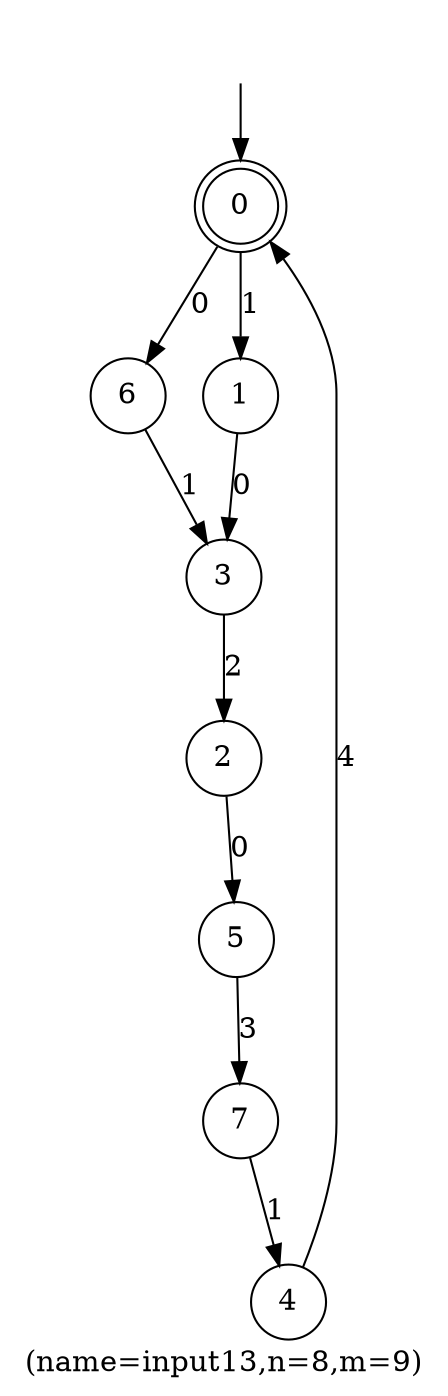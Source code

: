 digraph input13{
	label="(name=input13,n=8,m=9)";
	_nil [style = "invis"];
	node [shape = doublecircle]; 0;
	node [shape = circle];
	_nil -> 0;
	0->6[label="0"];
	1->3[label="0"];
	2->5[label="0"];
	0->1[label="1"];
	6->3[label="1"];
	7->4[label="1"];
	3->2[label="2"];
	5->7[label="3"];
	4->0[label="4"];
}
